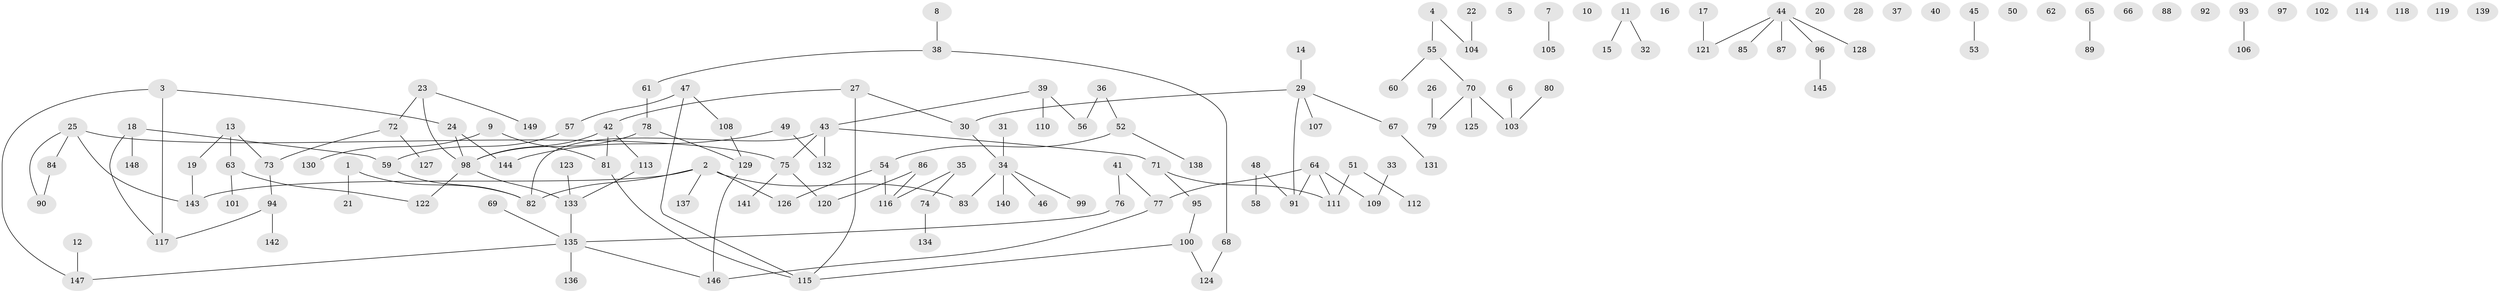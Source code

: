 // Generated by graph-tools (version 1.1) at 2025/25/03/09/25 03:25:14]
// undirected, 149 vertices, 143 edges
graph export_dot {
graph [start="1"]
  node [color=gray90,style=filled];
  1;
  2;
  3;
  4;
  5;
  6;
  7;
  8;
  9;
  10;
  11;
  12;
  13;
  14;
  15;
  16;
  17;
  18;
  19;
  20;
  21;
  22;
  23;
  24;
  25;
  26;
  27;
  28;
  29;
  30;
  31;
  32;
  33;
  34;
  35;
  36;
  37;
  38;
  39;
  40;
  41;
  42;
  43;
  44;
  45;
  46;
  47;
  48;
  49;
  50;
  51;
  52;
  53;
  54;
  55;
  56;
  57;
  58;
  59;
  60;
  61;
  62;
  63;
  64;
  65;
  66;
  67;
  68;
  69;
  70;
  71;
  72;
  73;
  74;
  75;
  76;
  77;
  78;
  79;
  80;
  81;
  82;
  83;
  84;
  85;
  86;
  87;
  88;
  89;
  90;
  91;
  92;
  93;
  94;
  95;
  96;
  97;
  98;
  99;
  100;
  101;
  102;
  103;
  104;
  105;
  106;
  107;
  108;
  109;
  110;
  111;
  112;
  113;
  114;
  115;
  116;
  117;
  118;
  119;
  120;
  121;
  122;
  123;
  124;
  125;
  126;
  127;
  128;
  129;
  130;
  131;
  132;
  133;
  134;
  135;
  136;
  137;
  138;
  139;
  140;
  141;
  142;
  143;
  144;
  145;
  146;
  147;
  148;
  149;
  1 -- 21;
  1 -- 82;
  2 -- 82;
  2 -- 83;
  2 -- 126;
  2 -- 137;
  2 -- 143;
  3 -- 24;
  3 -- 117;
  3 -- 147;
  4 -- 55;
  4 -- 104;
  6 -- 103;
  7 -- 105;
  8 -- 38;
  9 -- 81;
  9 -- 130;
  11 -- 15;
  11 -- 32;
  12 -- 147;
  13 -- 19;
  13 -- 63;
  13 -- 73;
  14 -- 29;
  17 -- 121;
  18 -- 59;
  18 -- 117;
  18 -- 148;
  19 -- 143;
  22 -- 104;
  23 -- 72;
  23 -- 98;
  23 -- 149;
  24 -- 98;
  24 -- 144;
  25 -- 75;
  25 -- 84;
  25 -- 90;
  25 -- 143;
  26 -- 79;
  27 -- 30;
  27 -- 42;
  27 -- 115;
  29 -- 30;
  29 -- 67;
  29 -- 91;
  29 -- 107;
  30 -- 34;
  31 -- 34;
  33 -- 109;
  34 -- 46;
  34 -- 83;
  34 -- 99;
  34 -- 140;
  35 -- 74;
  35 -- 116;
  36 -- 52;
  36 -- 56;
  38 -- 61;
  38 -- 68;
  39 -- 43;
  39 -- 56;
  39 -- 110;
  41 -- 76;
  41 -- 77;
  42 -- 81;
  42 -- 98;
  42 -- 113;
  43 -- 71;
  43 -- 75;
  43 -- 82;
  43 -- 132;
  44 -- 85;
  44 -- 87;
  44 -- 96;
  44 -- 121;
  44 -- 128;
  45 -- 53;
  47 -- 57;
  47 -- 108;
  47 -- 115;
  48 -- 58;
  48 -- 91;
  49 -- 132;
  49 -- 144;
  51 -- 111;
  51 -- 112;
  52 -- 54;
  52 -- 138;
  54 -- 116;
  54 -- 126;
  55 -- 60;
  55 -- 70;
  57 -- 59;
  59 -- 82;
  61 -- 78;
  63 -- 101;
  63 -- 122;
  64 -- 77;
  64 -- 91;
  64 -- 109;
  64 -- 111;
  65 -- 89;
  67 -- 131;
  68 -- 124;
  69 -- 135;
  70 -- 79;
  70 -- 103;
  70 -- 125;
  71 -- 95;
  71 -- 111;
  72 -- 73;
  72 -- 127;
  73 -- 94;
  74 -- 134;
  75 -- 120;
  75 -- 141;
  76 -- 135;
  77 -- 146;
  78 -- 98;
  78 -- 129;
  80 -- 103;
  81 -- 115;
  84 -- 90;
  86 -- 116;
  86 -- 120;
  93 -- 106;
  94 -- 117;
  94 -- 142;
  95 -- 100;
  96 -- 145;
  98 -- 122;
  98 -- 133;
  100 -- 115;
  100 -- 124;
  108 -- 129;
  113 -- 133;
  123 -- 133;
  129 -- 146;
  133 -- 135;
  135 -- 136;
  135 -- 146;
  135 -- 147;
}
